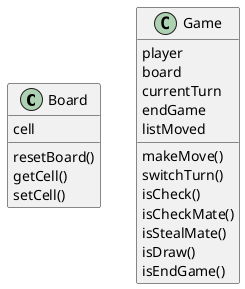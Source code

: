@startuml classDiagram
class Board {
    cell
    resetBoard()
    getCell()
    setCell()
}
class Game {
    player
    board
    currentTurn
    endGame
    listMoved
    makeMove()
    switchTurn()
    isCheck()
    isCheckMate()
    isStealMate()
    isDraw()
    isEndGame()
}
@enduml